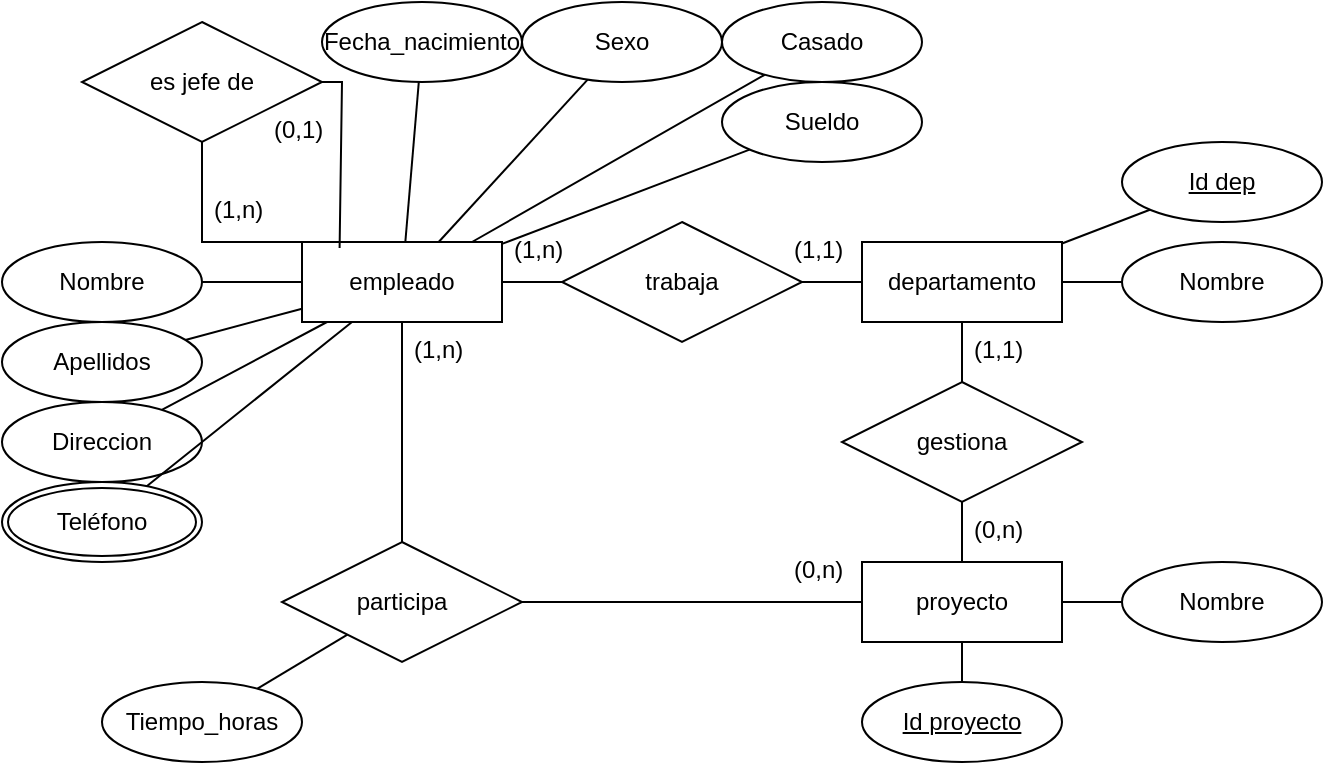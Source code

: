 <mxfile version="22.0.3" type="device">
  <diagram name="Página-1" id="QVebJg4D9ghDuDvVdL-I">
    <mxGraphModel dx="1036" dy="654" grid="1" gridSize="10" guides="1" tooltips="1" connect="1" arrows="1" fold="1" page="1" pageScale="1" pageWidth="827" pageHeight="1169" math="0" shadow="0">
      <root>
        <mxCell id="0" />
        <mxCell id="1" parent="0" />
        <mxCell id="DLv4TbYATxQfls5Tl5vU-1" value="empleado" style="whiteSpace=wrap;html=1;align=center;" parent="1" vertex="1">
          <mxGeometry x="210" y="200" width="100" height="40" as="geometry" />
        </mxCell>
        <mxCell id="DLv4TbYATxQfls5Tl5vU-2" value="departamento" style="whiteSpace=wrap;html=1;align=center;" parent="1" vertex="1">
          <mxGeometry x="490" y="200" width="100" height="40" as="geometry" />
        </mxCell>
        <mxCell id="DLv4TbYATxQfls5Tl5vU-3" value="trabaja" style="shape=rhombus;perimeter=rhombusPerimeter;whiteSpace=wrap;html=1;align=center;" parent="1" vertex="1">
          <mxGeometry x="340" y="190" width="120" height="60" as="geometry" />
        </mxCell>
        <mxCell id="DLv4TbYATxQfls5Tl5vU-4" value="gestiona" style="shape=rhombus;perimeter=rhombusPerimeter;whiteSpace=wrap;html=1;align=center;" parent="1" vertex="1">
          <mxGeometry x="480" y="270" width="120" height="60" as="geometry" />
        </mxCell>
        <mxCell id="DLv4TbYATxQfls5Tl5vU-5" value="proyecto" style="whiteSpace=wrap;html=1;align=center;" parent="1" vertex="1">
          <mxGeometry x="490" y="360" width="100" height="40" as="geometry" />
        </mxCell>
        <mxCell id="DLv4TbYATxQfls5Tl5vU-7" value="participa" style="shape=rhombus;perimeter=rhombusPerimeter;whiteSpace=wrap;html=1;align=center;" parent="1" vertex="1">
          <mxGeometry x="200" y="350" width="120" height="60" as="geometry" />
        </mxCell>
        <mxCell id="DLv4TbYATxQfls5Tl5vU-9" value="" style="endArrow=none;html=1;rounded=0;exitX=0.5;exitY=0;exitDx=0;exitDy=0;entryX=0.5;entryY=1;entryDx=0;entryDy=0;" parent="1" source="DLv4TbYATxQfls5Tl5vU-7" target="DLv4TbYATxQfls5Tl5vU-1" edge="1">
          <mxGeometry relative="1" as="geometry">
            <mxPoint x="330" y="340" as="sourcePoint" />
            <mxPoint x="490" y="340" as="targetPoint" />
          </mxGeometry>
        </mxCell>
        <mxCell id="DLv4TbYATxQfls5Tl5vU-10" value="" style="endArrow=none;html=1;rounded=0;exitX=1;exitY=0.5;exitDx=0;exitDy=0;entryX=0;entryY=0.5;entryDx=0;entryDy=0;" parent="1" source="DLv4TbYATxQfls5Tl5vU-7" target="DLv4TbYATxQfls5Tl5vU-5" edge="1">
          <mxGeometry relative="1" as="geometry">
            <mxPoint x="330" y="340" as="sourcePoint" />
            <mxPoint x="490" y="340" as="targetPoint" />
          </mxGeometry>
        </mxCell>
        <mxCell id="DLv4TbYATxQfls5Tl5vU-11" value="" style="endArrow=none;html=1;rounded=0;exitX=0.5;exitY=0;exitDx=0;exitDy=0;entryX=0.5;entryY=1;entryDx=0;entryDy=0;" parent="1" source="DLv4TbYATxQfls5Tl5vU-5" target="DLv4TbYATxQfls5Tl5vU-4" edge="1">
          <mxGeometry relative="1" as="geometry">
            <mxPoint x="330" y="340" as="sourcePoint" />
            <mxPoint x="490" y="340" as="targetPoint" />
          </mxGeometry>
        </mxCell>
        <mxCell id="DLv4TbYATxQfls5Tl5vU-12" value="" style="endArrow=none;html=1;rounded=0;entryX=0.5;entryY=0;entryDx=0;entryDy=0;exitX=0.5;exitY=1;exitDx=0;exitDy=0;" parent="1" source="DLv4TbYATxQfls5Tl5vU-2" target="DLv4TbYATxQfls5Tl5vU-4" edge="1">
          <mxGeometry relative="1" as="geometry">
            <mxPoint x="330" y="340" as="sourcePoint" />
            <mxPoint x="490" y="340" as="targetPoint" />
          </mxGeometry>
        </mxCell>
        <mxCell id="DLv4TbYATxQfls5Tl5vU-13" value="" style="endArrow=none;html=1;rounded=0;exitX=1;exitY=0.5;exitDx=0;exitDy=0;" parent="1" source="DLv4TbYATxQfls5Tl5vU-3" target="DLv4TbYATxQfls5Tl5vU-2" edge="1">
          <mxGeometry relative="1" as="geometry">
            <mxPoint x="330" y="340" as="sourcePoint" />
            <mxPoint x="490" y="340" as="targetPoint" />
          </mxGeometry>
        </mxCell>
        <mxCell id="DLv4TbYATxQfls5Tl5vU-14" value="" style="endArrow=none;html=1;rounded=0;" parent="1" source="DLv4TbYATxQfls5Tl5vU-1" target="DLv4TbYATxQfls5Tl5vU-3" edge="1">
          <mxGeometry relative="1" as="geometry">
            <mxPoint x="330" y="340" as="sourcePoint" />
            <mxPoint x="490" y="340" as="targetPoint" />
          </mxGeometry>
        </mxCell>
        <mxCell id="DLv4TbYATxQfls5Tl5vU-15" value="es jefe de" style="shape=rhombus;perimeter=rhombusPerimeter;whiteSpace=wrap;html=1;align=center;" parent="1" vertex="1">
          <mxGeometry x="100" y="90" width="120" height="60" as="geometry" />
        </mxCell>
        <mxCell id="DLv4TbYATxQfls5Tl5vU-16" value="" style="endArrow=none;html=1;rounded=0;exitX=0;exitY=0;exitDx=0;exitDy=0;" parent="1" source="DLv4TbYATxQfls5Tl5vU-1" target="DLv4TbYATxQfls5Tl5vU-15" edge="1">
          <mxGeometry relative="1" as="geometry">
            <mxPoint x="330" y="340" as="sourcePoint" />
            <mxPoint x="490" y="340" as="targetPoint" />
            <Array as="points">
              <mxPoint x="160" y="200" />
            </Array>
          </mxGeometry>
        </mxCell>
        <mxCell id="DLv4TbYATxQfls5Tl5vU-17" value="" style="endArrow=none;html=1;rounded=0;entryX=0.188;entryY=0.075;entryDx=0;entryDy=0;entryPerimeter=0;" parent="1" source="DLv4TbYATxQfls5Tl5vU-15" target="DLv4TbYATxQfls5Tl5vU-1" edge="1">
          <mxGeometry relative="1" as="geometry">
            <mxPoint x="330" y="340" as="sourcePoint" />
            <mxPoint x="490" y="340" as="targetPoint" />
            <Array as="points">
              <mxPoint x="230" y="120" />
            </Array>
          </mxGeometry>
        </mxCell>
        <mxCell id="DLv4TbYATxQfls5Tl5vU-18" value="Tiempo_horas" style="ellipse;whiteSpace=wrap;html=1;align=center;" parent="1" vertex="1">
          <mxGeometry x="110" y="420" width="100" height="40" as="geometry" />
        </mxCell>
        <mxCell id="DLv4TbYATxQfls5Tl5vU-19" value="" style="endArrow=none;html=1;rounded=0;" parent="1" source="DLv4TbYATxQfls5Tl5vU-18" target="DLv4TbYATxQfls5Tl5vU-7" edge="1">
          <mxGeometry relative="1" as="geometry">
            <mxPoint x="330" y="340" as="sourcePoint" />
            <mxPoint x="490" y="340" as="targetPoint" />
          </mxGeometry>
        </mxCell>
        <mxCell id="DLv4TbYATxQfls5Tl5vU-20" value="Nombre" style="ellipse;whiteSpace=wrap;html=1;align=center;" parent="1" vertex="1">
          <mxGeometry x="60" y="200" width="100" height="40" as="geometry" />
        </mxCell>
        <mxCell id="DLv4TbYATxQfls5Tl5vU-21" value="" style="endArrow=none;html=1;rounded=0;" parent="1" source="DLv4TbYATxQfls5Tl5vU-20" target="DLv4TbYATxQfls5Tl5vU-1" edge="1">
          <mxGeometry relative="1" as="geometry">
            <mxPoint x="170" y="300" as="sourcePoint" />
            <mxPoint x="448.23" y="330" as="targetPoint" />
          </mxGeometry>
        </mxCell>
        <mxCell id="DLv4TbYATxQfls5Tl5vU-22" value="Apellidos" style="ellipse;whiteSpace=wrap;html=1;align=center;" parent="1" vertex="1">
          <mxGeometry x="60" y="240" width="100" height="40" as="geometry" />
        </mxCell>
        <mxCell id="DLv4TbYATxQfls5Tl5vU-23" value="Direccion" style="ellipse;whiteSpace=wrap;html=1;align=center;" parent="1" vertex="1">
          <mxGeometry x="60" y="280" width="100" height="40" as="geometry" />
        </mxCell>
        <mxCell id="DLv4TbYATxQfls5Tl5vU-25" value="Fecha_nacimiento" style="ellipse;whiteSpace=wrap;html=1;align=center;" parent="1" vertex="1">
          <mxGeometry x="220" y="80" width="100" height="40" as="geometry" />
        </mxCell>
        <mxCell id="DLv4TbYATxQfls5Tl5vU-26" value="Sexo" style="ellipse;whiteSpace=wrap;html=1;align=center;" parent="1" vertex="1">
          <mxGeometry x="320" y="80" width="100" height="40" as="geometry" />
        </mxCell>
        <mxCell id="DLv4TbYATxQfls5Tl5vU-27" value="Casado" style="ellipse;whiteSpace=wrap;html=1;align=center;" parent="1" vertex="1">
          <mxGeometry x="420" y="80" width="100" height="40" as="geometry" />
        </mxCell>
        <mxCell id="DLv4TbYATxQfls5Tl5vU-28" value="" style="endArrow=none;html=1;rounded=0;" parent="1" source="DLv4TbYATxQfls5Tl5vU-22" target="DLv4TbYATxQfls5Tl5vU-1" edge="1">
          <mxGeometry relative="1" as="geometry">
            <mxPoint x="330" y="340" as="sourcePoint" />
            <mxPoint x="490" y="340" as="targetPoint" />
          </mxGeometry>
        </mxCell>
        <mxCell id="DLv4TbYATxQfls5Tl5vU-29" value="" style="endArrow=none;html=1;rounded=0;" parent="1" source="DLv4TbYATxQfls5Tl5vU-23" target="DLv4TbYATxQfls5Tl5vU-1" edge="1">
          <mxGeometry relative="1" as="geometry">
            <mxPoint x="330" y="340" as="sourcePoint" />
            <mxPoint x="490" y="340" as="targetPoint" />
          </mxGeometry>
        </mxCell>
        <mxCell id="DLv4TbYATxQfls5Tl5vU-30" value="" style="endArrow=none;html=1;rounded=0;" parent="1" source="DLv4TbYATxQfls5Tl5vU-42" target="DLv4TbYATxQfls5Tl5vU-1" edge="1">
          <mxGeometry relative="1" as="geometry">
            <mxPoint x="132.361" y="322.111" as="sourcePoint" />
            <mxPoint x="490" y="340" as="targetPoint" />
          </mxGeometry>
        </mxCell>
        <mxCell id="DLv4TbYATxQfls5Tl5vU-31" value="" style="endArrow=none;html=1;rounded=0;" parent="1" source="DLv4TbYATxQfls5Tl5vU-25" target="DLv4TbYATxQfls5Tl5vU-1" edge="1">
          <mxGeometry relative="1" as="geometry">
            <mxPoint x="330" y="340" as="sourcePoint" />
            <mxPoint x="490" y="340" as="targetPoint" />
          </mxGeometry>
        </mxCell>
        <mxCell id="DLv4TbYATxQfls5Tl5vU-32" value="" style="endArrow=none;html=1;rounded=0;" parent="1" source="DLv4TbYATxQfls5Tl5vU-26" target="DLv4TbYATxQfls5Tl5vU-1" edge="1">
          <mxGeometry relative="1" as="geometry">
            <mxPoint x="330" y="340" as="sourcePoint" />
            <mxPoint x="490" y="340" as="targetPoint" />
          </mxGeometry>
        </mxCell>
        <mxCell id="DLv4TbYATxQfls5Tl5vU-33" value="" style="endArrow=none;html=1;rounded=0;" parent="1" source="DLv4TbYATxQfls5Tl5vU-1" target="DLv4TbYATxQfls5Tl5vU-27" edge="1">
          <mxGeometry relative="1" as="geometry">
            <mxPoint x="330" y="340" as="sourcePoint" />
            <mxPoint x="490" y="340" as="targetPoint" />
          </mxGeometry>
        </mxCell>
        <mxCell id="DLv4TbYATxQfls5Tl5vU-34" value="Nombre" style="ellipse;whiteSpace=wrap;html=1;align=center;" parent="1" vertex="1">
          <mxGeometry x="620" y="360" width="100" height="40" as="geometry" />
        </mxCell>
        <mxCell id="DLv4TbYATxQfls5Tl5vU-35" value="" style="endArrow=none;html=1;rounded=0;" parent="1" source="DLv4TbYATxQfls5Tl5vU-5" target="DLv4TbYATxQfls5Tl5vU-34" edge="1">
          <mxGeometry relative="1" as="geometry">
            <mxPoint x="330" y="340" as="sourcePoint" />
            <mxPoint x="490" y="340" as="targetPoint" />
          </mxGeometry>
        </mxCell>
        <mxCell id="DLv4TbYATxQfls5Tl5vU-38" value="Sueldo" style="ellipse;whiteSpace=wrap;html=1;align=center;" parent="1" vertex="1">
          <mxGeometry x="420" y="120" width="100" height="40" as="geometry" />
        </mxCell>
        <mxCell id="DLv4TbYATxQfls5Tl5vU-39" value="" style="endArrow=none;html=1;rounded=0;" parent="1" source="DLv4TbYATxQfls5Tl5vU-1" target="DLv4TbYATxQfls5Tl5vU-38" edge="1">
          <mxGeometry relative="1" as="geometry">
            <mxPoint x="330" y="340" as="sourcePoint" />
            <mxPoint x="490" y="340" as="targetPoint" />
          </mxGeometry>
        </mxCell>
        <mxCell id="DLv4TbYATxQfls5Tl5vU-40" value="Nombre" style="ellipse;whiteSpace=wrap;html=1;align=center;" parent="1" vertex="1">
          <mxGeometry x="620" y="200" width="100" height="40" as="geometry" />
        </mxCell>
        <mxCell id="DLv4TbYATxQfls5Tl5vU-41" value="" style="endArrow=none;html=1;rounded=0;" parent="1" source="DLv4TbYATxQfls5Tl5vU-2" target="DLv4TbYATxQfls5Tl5vU-40" edge="1">
          <mxGeometry relative="1" as="geometry">
            <mxPoint x="330" y="340" as="sourcePoint" />
            <mxPoint x="490" y="340" as="targetPoint" />
          </mxGeometry>
        </mxCell>
        <mxCell id="DLv4TbYATxQfls5Tl5vU-42" value="Teléfono" style="ellipse;shape=doubleEllipse;margin=3;whiteSpace=wrap;html=1;align=center;" parent="1" vertex="1">
          <mxGeometry x="60" y="320" width="100" height="40" as="geometry" />
        </mxCell>
        <mxCell id="DLv4TbYATxQfls5Tl5vU-43" value="Id proyecto" style="ellipse;whiteSpace=wrap;html=1;align=center;fontStyle=4;" parent="1" vertex="1">
          <mxGeometry x="490" y="420" width="100" height="40" as="geometry" />
        </mxCell>
        <mxCell id="DLv4TbYATxQfls5Tl5vU-44" value="" style="endArrow=none;html=1;rounded=0;" parent="1" source="DLv4TbYATxQfls5Tl5vU-43" target="DLv4TbYATxQfls5Tl5vU-5" edge="1">
          <mxGeometry relative="1" as="geometry">
            <mxPoint x="330" y="340" as="sourcePoint" />
            <mxPoint x="490" y="340" as="targetPoint" />
          </mxGeometry>
        </mxCell>
        <mxCell id="DLv4TbYATxQfls5Tl5vU-45" value="Id dep" style="ellipse;whiteSpace=wrap;html=1;align=center;fontStyle=4;" parent="1" vertex="1">
          <mxGeometry x="620" y="150" width="100" height="40" as="geometry" />
        </mxCell>
        <mxCell id="DLv4TbYATxQfls5Tl5vU-46" value="" style="endArrow=none;html=1;rounded=0;" parent="1" source="DLv4TbYATxQfls5Tl5vU-2" target="DLv4TbYATxQfls5Tl5vU-45" edge="1">
          <mxGeometry relative="1" as="geometry">
            <mxPoint x="330" y="340" as="sourcePoint" />
            <mxPoint x="490" y="340" as="targetPoint" />
          </mxGeometry>
        </mxCell>
        <mxCell id="DLv4TbYATxQfls5Tl5vU-47" value="(1,1)" style="text;strokeColor=none;fillColor=none;spacingLeft=4;spacingRight=4;overflow=hidden;rotatable=0;points=[[0,0.5],[1,0.5]];portConstraint=eastwest;fontSize=12;whiteSpace=wrap;html=1;" parent="1" vertex="1">
          <mxGeometry x="450" y="190" width="40" height="30" as="geometry" />
        </mxCell>
        <mxCell id="DLv4TbYATxQfls5Tl5vU-48" value="(1,n)" style="text;strokeColor=none;fillColor=none;spacingLeft=4;spacingRight=4;overflow=hidden;rotatable=0;points=[[0,0.5],[1,0.5]];portConstraint=eastwest;fontSize=12;whiteSpace=wrap;html=1;" parent="1" vertex="1">
          <mxGeometry x="310" y="190" width="40" height="30" as="geometry" />
        </mxCell>
        <mxCell id="DLv4TbYATxQfls5Tl5vU-49" value="(1,n)" style="text;strokeColor=none;fillColor=none;spacingLeft=4;spacingRight=4;overflow=hidden;rotatable=0;points=[[0,0.5],[1,0.5]];portConstraint=eastwest;fontSize=12;whiteSpace=wrap;html=1;" parent="1" vertex="1">
          <mxGeometry x="160" y="170" width="40" height="30" as="geometry" />
        </mxCell>
        <mxCell id="DLv4TbYATxQfls5Tl5vU-50" value="(0,1)" style="text;strokeColor=none;fillColor=none;spacingLeft=4;spacingRight=4;overflow=hidden;rotatable=0;points=[[0,0.5],[1,0.5]];portConstraint=eastwest;fontSize=12;whiteSpace=wrap;html=1;" parent="1" vertex="1">
          <mxGeometry x="190" y="130" width="40" height="30" as="geometry" />
        </mxCell>
        <mxCell id="DLv4TbYATxQfls5Tl5vU-51" value="(0,n)" style="text;strokeColor=none;fillColor=none;spacingLeft=4;spacingRight=4;overflow=hidden;rotatable=0;points=[[0,0.5],[1,0.5]];portConstraint=eastwest;fontSize=12;whiteSpace=wrap;html=1;" parent="1" vertex="1">
          <mxGeometry x="450" y="350" width="40" height="30" as="geometry" />
        </mxCell>
        <mxCell id="DLv4TbYATxQfls5Tl5vU-52" value="(1,n)" style="text;strokeColor=none;fillColor=none;spacingLeft=4;spacingRight=4;overflow=hidden;rotatable=0;points=[[0,0.5],[1,0.5]];portConstraint=eastwest;fontSize=12;whiteSpace=wrap;html=1;" parent="1" vertex="1">
          <mxGeometry x="260" y="240" width="40" height="30" as="geometry" />
        </mxCell>
        <mxCell id="DLv4TbYATxQfls5Tl5vU-53" value="(0,n)" style="text;strokeColor=none;fillColor=none;spacingLeft=4;spacingRight=4;overflow=hidden;rotatable=0;points=[[0,0.5],[1,0.5]];portConstraint=eastwest;fontSize=12;whiteSpace=wrap;html=1;" parent="1" vertex="1">
          <mxGeometry x="540" y="330" width="40" height="30" as="geometry" />
        </mxCell>
        <mxCell id="DLv4TbYATxQfls5Tl5vU-54" value="(1,1)" style="text;strokeColor=none;fillColor=none;spacingLeft=4;spacingRight=4;overflow=hidden;rotatable=0;points=[[0,0.5],[1,0.5]];portConstraint=eastwest;fontSize=12;whiteSpace=wrap;html=1;" parent="1" vertex="1">
          <mxGeometry x="540" y="240" width="40" height="30" as="geometry" />
        </mxCell>
      </root>
    </mxGraphModel>
  </diagram>
</mxfile>
